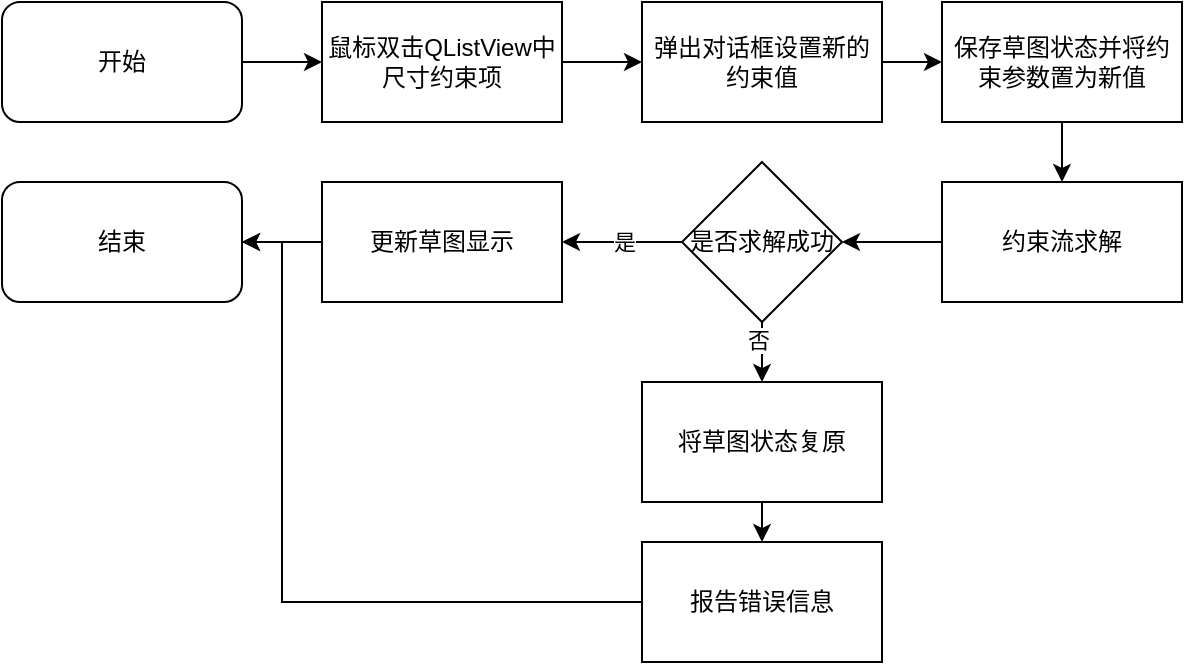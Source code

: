 <mxfile version="22.0.8" type="github">
  <diagram name="第 1 页" id="GzK9gZs1j2KBQpUl1mnI">
    <mxGraphModel dx="2117" dy="580" grid="1" gridSize="10" guides="1" tooltips="1" connect="1" arrows="1" fold="1" page="1" pageScale="1" pageWidth="827" pageHeight="1169" math="0" shadow="0">
      <root>
        <mxCell id="0" />
        <mxCell id="1" parent="0" />
        <mxCell id="oaIH6JeBifnL5qhLk9MS-11" style="edgeStyle=orthogonalEdgeStyle;rounded=0;orthogonalLoop=1;jettySize=auto;html=1;entryX=0;entryY=0.5;entryDx=0;entryDy=0;" edge="1" parent="1" source="oaIH6JeBifnL5qhLk9MS-1" target="oaIH6JeBifnL5qhLk9MS-2">
          <mxGeometry relative="1" as="geometry" />
        </mxCell>
        <mxCell id="oaIH6JeBifnL5qhLk9MS-1" value="开始" style="rounded=1;whiteSpace=wrap;html=1;" vertex="1" parent="1">
          <mxGeometry x="-40" y="140" width="120" height="60" as="geometry" />
        </mxCell>
        <mxCell id="oaIH6JeBifnL5qhLk9MS-12" style="edgeStyle=orthogonalEdgeStyle;rounded=0;orthogonalLoop=1;jettySize=auto;html=1;entryX=0;entryY=0.5;entryDx=0;entryDy=0;" edge="1" parent="1" source="oaIH6JeBifnL5qhLk9MS-2" target="oaIH6JeBifnL5qhLk9MS-3">
          <mxGeometry relative="1" as="geometry" />
        </mxCell>
        <mxCell id="oaIH6JeBifnL5qhLk9MS-2" value="鼠标双击QListView中尺寸约束项" style="rounded=0;whiteSpace=wrap;html=1;" vertex="1" parent="1">
          <mxGeometry x="120" y="140" width="120" height="60" as="geometry" />
        </mxCell>
        <mxCell id="oaIH6JeBifnL5qhLk9MS-13" style="edgeStyle=orthogonalEdgeStyle;rounded=0;orthogonalLoop=1;jettySize=auto;html=1;entryX=0;entryY=0.5;entryDx=0;entryDy=0;" edge="1" parent="1" source="oaIH6JeBifnL5qhLk9MS-3" target="oaIH6JeBifnL5qhLk9MS-7">
          <mxGeometry relative="1" as="geometry" />
        </mxCell>
        <mxCell id="oaIH6JeBifnL5qhLk9MS-3" value="弹出对话框设置新的约束值" style="rounded=0;whiteSpace=wrap;html=1;" vertex="1" parent="1">
          <mxGeometry x="280" y="140" width="120" height="60" as="geometry" />
        </mxCell>
        <mxCell id="oaIH6JeBifnL5qhLk9MS-15" style="edgeStyle=orthogonalEdgeStyle;rounded=0;orthogonalLoop=1;jettySize=auto;html=1;exitX=0;exitY=0.5;exitDx=0;exitDy=0;entryX=1;entryY=0.5;entryDx=0;entryDy=0;" edge="1" parent="1" source="oaIH6JeBifnL5qhLk9MS-4" target="oaIH6JeBifnL5qhLk9MS-5">
          <mxGeometry relative="1" as="geometry" />
        </mxCell>
        <mxCell id="oaIH6JeBifnL5qhLk9MS-4" value="约束流求解" style="rounded=0;whiteSpace=wrap;html=1;" vertex="1" parent="1">
          <mxGeometry x="430" y="230" width="120" height="60" as="geometry" />
        </mxCell>
        <mxCell id="oaIH6JeBifnL5qhLk9MS-16" style="edgeStyle=orthogonalEdgeStyle;rounded=0;orthogonalLoop=1;jettySize=auto;html=1;exitX=0;exitY=0.5;exitDx=0;exitDy=0;entryX=1;entryY=0.5;entryDx=0;entryDy=0;" edge="1" parent="1" source="oaIH6JeBifnL5qhLk9MS-5" target="oaIH6JeBifnL5qhLk9MS-6">
          <mxGeometry relative="1" as="geometry" />
        </mxCell>
        <mxCell id="oaIH6JeBifnL5qhLk9MS-21" value="是" style="edgeLabel;html=1;align=center;verticalAlign=middle;resizable=0;points=[];" vertex="1" connectable="0" parent="oaIH6JeBifnL5qhLk9MS-16">
          <mxGeometry x="-0.04" relative="1" as="geometry">
            <mxPoint as="offset" />
          </mxGeometry>
        </mxCell>
        <mxCell id="oaIH6JeBifnL5qhLk9MS-17" style="edgeStyle=orthogonalEdgeStyle;rounded=0;orthogonalLoop=1;jettySize=auto;html=1;exitX=0.5;exitY=1;exitDx=0;exitDy=0;" edge="1" parent="1" source="oaIH6JeBifnL5qhLk9MS-5" target="oaIH6JeBifnL5qhLk9MS-8">
          <mxGeometry relative="1" as="geometry" />
        </mxCell>
        <mxCell id="oaIH6JeBifnL5qhLk9MS-22" value="否" style="edgeLabel;html=1;align=center;verticalAlign=middle;resizable=0;points=[];" vertex="1" connectable="0" parent="oaIH6JeBifnL5qhLk9MS-17">
          <mxGeometry x="-0.664" y="-2" relative="1" as="geometry">
            <mxPoint as="offset" />
          </mxGeometry>
        </mxCell>
        <mxCell id="oaIH6JeBifnL5qhLk9MS-5" value="是否求解成功" style="rhombus;whiteSpace=wrap;html=1;" vertex="1" parent="1">
          <mxGeometry x="300" y="220" width="80" height="80" as="geometry" />
        </mxCell>
        <mxCell id="oaIH6JeBifnL5qhLk9MS-20" style="edgeStyle=orthogonalEdgeStyle;rounded=0;orthogonalLoop=1;jettySize=auto;html=1;" edge="1" parent="1" source="oaIH6JeBifnL5qhLk9MS-6" target="oaIH6JeBifnL5qhLk9MS-10">
          <mxGeometry relative="1" as="geometry" />
        </mxCell>
        <mxCell id="oaIH6JeBifnL5qhLk9MS-6" value="更新草图显示" style="rounded=0;whiteSpace=wrap;html=1;" vertex="1" parent="1">
          <mxGeometry x="120" y="230" width="120" height="60" as="geometry" />
        </mxCell>
        <mxCell id="oaIH6JeBifnL5qhLk9MS-14" style="edgeStyle=orthogonalEdgeStyle;rounded=0;orthogonalLoop=1;jettySize=auto;html=1;" edge="1" parent="1" source="oaIH6JeBifnL5qhLk9MS-7" target="oaIH6JeBifnL5qhLk9MS-4">
          <mxGeometry relative="1" as="geometry" />
        </mxCell>
        <mxCell id="oaIH6JeBifnL5qhLk9MS-7" value="保存草图状态并将约束参数置为新值" style="rounded=0;whiteSpace=wrap;html=1;" vertex="1" parent="1">
          <mxGeometry x="430" y="140" width="120" height="60" as="geometry" />
        </mxCell>
        <mxCell id="oaIH6JeBifnL5qhLk9MS-18" style="edgeStyle=orthogonalEdgeStyle;rounded=0;orthogonalLoop=1;jettySize=auto;html=1;exitX=0.5;exitY=1;exitDx=0;exitDy=0;entryX=0.5;entryY=0;entryDx=0;entryDy=0;" edge="1" parent="1" source="oaIH6JeBifnL5qhLk9MS-8" target="oaIH6JeBifnL5qhLk9MS-9">
          <mxGeometry relative="1" as="geometry" />
        </mxCell>
        <mxCell id="oaIH6JeBifnL5qhLk9MS-8" value="将草图状态复原" style="rounded=0;whiteSpace=wrap;html=1;" vertex="1" parent="1">
          <mxGeometry x="280" y="330" width="120" height="60" as="geometry" />
        </mxCell>
        <mxCell id="oaIH6JeBifnL5qhLk9MS-19" style="edgeStyle=orthogonalEdgeStyle;rounded=0;orthogonalLoop=1;jettySize=auto;html=1;entryX=1;entryY=0.5;entryDx=0;entryDy=0;" edge="1" parent="1" source="oaIH6JeBifnL5qhLk9MS-9" target="oaIH6JeBifnL5qhLk9MS-10">
          <mxGeometry relative="1" as="geometry">
            <Array as="points">
              <mxPoint x="100" y="440" />
              <mxPoint x="100" y="260" />
            </Array>
          </mxGeometry>
        </mxCell>
        <mxCell id="oaIH6JeBifnL5qhLk9MS-9" value="报告错误信息" style="rounded=0;whiteSpace=wrap;html=1;" vertex="1" parent="1">
          <mxGeometry x="280" y="410" width="120" height="60" as="geometry" />
        </mxCell>
        <mxCell id="oaIH6JeBifnL5qhLk9MS-10" value="结束" style="rounded=1;whiteSpace=wrap;html=1;" vertex="1" parent="1">
          <mxGeometry x="-40" y="230" width="120" height="60" as="geometry" />
        </mxCell>
      </root>
    </mxGraphModel>
  </diagram>
</mxfile>
